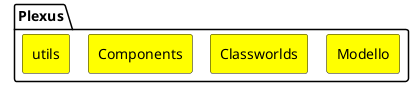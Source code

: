 /*
Licensed to the Apache Software Foundation (ASF) under one
or more contributor license agreements.  See the NOTICE file
distributed with this work for additional information
regarding copyright ownership.  The ASF licenses this file
to you under the Apache License, Version 2.0 (the
"License"); you may not use this file except in compliance
with the License.  You may obtain a copy of the License at

  http://www.apache.org/licenses/LICENSE-2.0

Unless required by applicable law or agreed to in writing,
software distributed under the License is distributed on an
"AS IS" BASIS, WITHOUT WARRANTIES OR CONDITIONS OF ANY
KIND, either express or implied.  See the License for the
specific language governing permissions and limitations
under the License.
*/
@startuml
!pragma layout smetana

<style>
    rectangle {
        BackgroundColor Yellow
    }
}
</style>

package "Plexus" {
  rectangle "utils"
  rectangle "Components"
  rectangle "Classworlds"
  rectangle "Modello"
}

'hidden dependencies to change layout
"utils" -[hidden]right-> "Components"
"Components" -[hidden]right-> "Classworlds"
"Classworlds" -[hidden]right-> "Modello"

url of "utils" is [[https://github.com/codehaus-plexus/plexus-utils]]
url of "Components" is [[https://github.com/codehaus-plexus/plexus-components]]
url of "Classworlds" is [[https://github.com/codehaus-plexus/plexus-classworlds]]
url of "Modello" is [[https://github.com/codehaus-plexus/modello]]

@enduml
